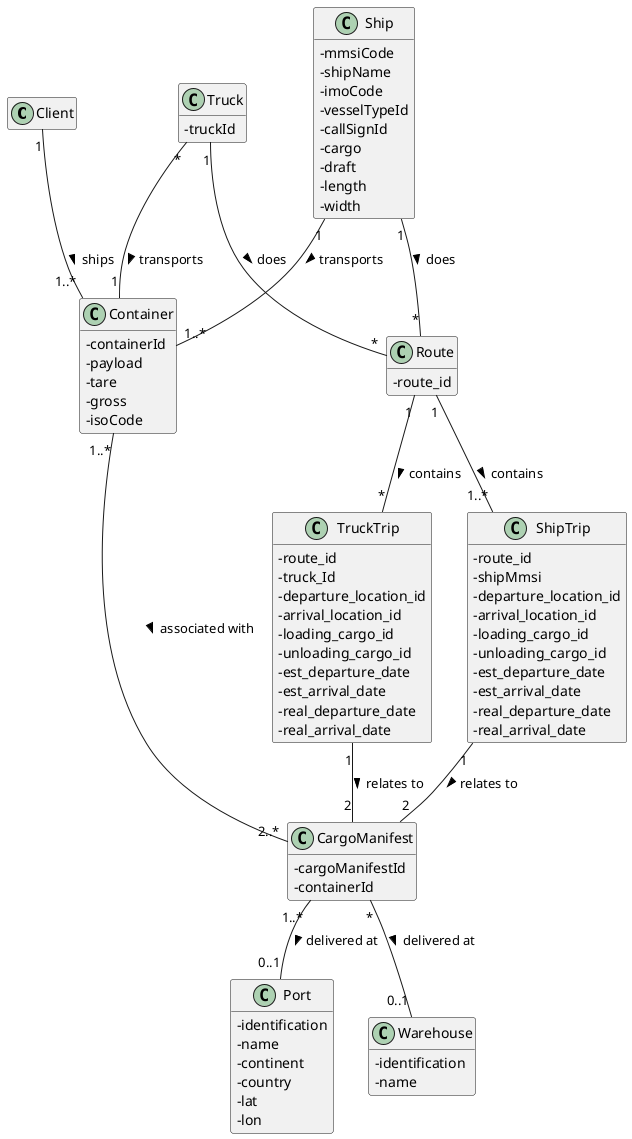 @startuml

skinparam classAttributeIconSize 0
hide empty methods
hide empty attributes

class Client {}

class Container {
   -containerId
   -payload
   -tare
   -gross
   -isoCode
}

class CargoManifest {
    -cargoManifestId
    -containerId
}

class Ship {
    -mmsiCode
    -shipName
    -imoCode
    -vesselTypeId
    -callSignId
    -cargo
    -draft
    -length
    -width
}

class ShipTrip{
    -route_id
    -shipMmsi
    /'has attribute phase?'/
    -departure_location_id
    -arrival_location_id
    -loading_cargo_id
    -unloading_cargo_id
    -est_departure_date
    -est_arrival_date
    -real_departure_date
    -real_arrival_date
}

class Port {
    -identification
    -name
    -continent
    -country
    -lat
    -lon
}

/'new'/
class Truck {
    -truckId
}

class Route {
    -route_id
}

class TruckTrip{
    -route_id
    -truck_Id
    /'has attribute phase?'/
    -departure_location_id
    -arrival_location_id
    -loading_cargo_id
    -unloading_cargo_id
    -est_departure_date
    -est_arrival_date
    -real_departure_date
    -real_arrival_date
}

class Warehouse {
    -identification
    -name
}


Client "1" -- "1..*" Container : ships >
Container "1..*"-- "2..*" CargoManifest : associated with >
Ship "1" -- "1..*" Container : transports >
CargoManifest "1..*" -- "0..1" Port : delivered at >
CargoManifest "*" -- "0..1" Warehouse : delivered at >
Ship "1" -- "*" Route : does >
Route "1" -- "1..*" ShipTrip : contains >
/'ShipTrip "*" -- "1" Port : to >'/
/'pode ter --- em baixo'/
ShipTrip "1" -- "2" CargoManifest : relates to >
Truck "*" -- "1" Container : transports >
Truck "1" -- "*" Route : does >
Route "1" -- "*" TruckTrip : contains >
TruckTrip "1" -- "2" CargoManifest : relates to >
/'TruckTrip "*" -- "0..1" Warehouse : to >
TruckTrip "*" -- "0..1" Port : to >'/



@enduml